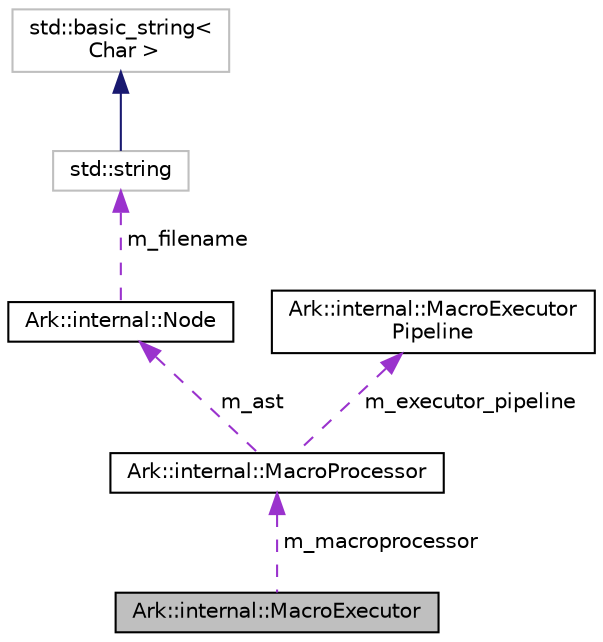 digraph "Ark::internal::MacroExecutor"
{
 // INTERACTIVE_SVG=YES
 // LATEX_PDF_SIZE
  edge [fontname="Helvetica",fontsize="10",labelfontname="Helvetica",labelfontsize="10"];
  node [fontname="Helvetica",fontsize="10",shape=record];
  Node1 [label="Ark::internal::MacroExecutor",height=0.2,width=0.4,color="black", fillcolor="grey75", style="filled", fontcolor="black",tooltip="A class that applies macros in a Node."];
  Node2 -> Node1 [dir="back",color="darkorchid3",fontsize="10",style="dashed",label=" m_macroprocessor" ,fontname="Helvetica"];
  Node2 [label="Ark::internal::MacroProcessor",height=0.2,width=0.4,color="black", fillcolor="white", style="filled",URL="$d5/db5/classArk_1_1internal_1_1MacroProcessor.html",tooltip="The class handling the macros definitions and calls, given an AST."];
  Node3 -> Node2 [dir="back",color="darkorchid3",fontsize="10",style="dashed",label=" m_ast" ,fontname="Helvetica"];
  Node3 [label="Ark::internal::Node",height=0.2,width=0.4,color="black", fillcolor="white", style="filled",URL="$dc/d9e/classArk_1_1internal_1_1Node.html",tooltip="A node of an Abstract Syntax Tree for ArkScript."];
  Node4 -> Node3 [dir="back",color="darkorchid3",fontsize="10",style="dashed",label=" m_filename" ,fontname="Helvetica"];
  Node4 [label="std::string",height=0.2,width=0.4,color="grey75", fillcolor="white", style="filled",tooltip=" "];
  Node5 -> Node4 [dir="back",color="midnightblue",fontsize="10",style="solid",fontname="Helvetica"];
  Node5 [label="std::basic_string\<\l Char \>",height=0.2,width=0.4,color="grey75", fillcolor="white", style="filled",tooltip=" "];
  Node6 -> Node2 [dir="back",color="darkorchid3",fontsize="10",style="dashed",label=" m_executor_pipeline" ,fontname="Helvetica"];
  Node6 [label="Ark::internal::MacroExecutor\lPipeline",height=0.2,width=0.4,color="black", fillcolor="white", style="filled",URL="$d7/d22/classArk_1_1internal_1_1MacroExecutorPipeline.html",tooltip="The class that initializes the MacroExecutors."];
}
